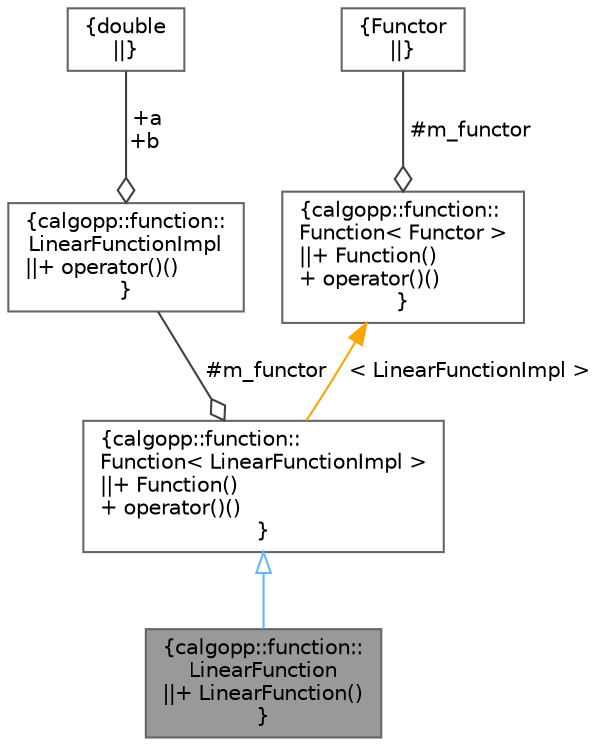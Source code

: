 digraph "calgopp::function::LinearFunction"
{
 // LATEX_PDF_SIZE
  bgcolor="transparent";
  edge [fontname=Helvetica,fontsize=10,labelfontname=Helvetica,labelfontsize=10];
  node [fontname=Helvetica,fontsize=10,shape=box,height=0.2,width=0.4];
  Node1 [label="{calgopp::function::\lLinearFunction\n||+ LinearFunction()\l}",height=0.2,width=0.4,color="gray40", fillcolor="grey60", style="filled", fontcolor="black",tooltip=" "];
  Node2 -> Node1 [dir="back",color="steelblue1",style="solid",arrowtail="onormal"];
  Node2 [label="{calgopp::function::\lFunction\< LinearFunctionImpl \>\n||+ Function()\l+ operator()()\l}",height=0.2,width=0.4,color="gray40", fillcolor="white", style="filled",URL="$classcalgopp_1_1function_1_1Function.html",tooltip=" "];
  Node3 -> Node2 [color="grey25",style="solid",label=" #m_functor" ,arrowhead="odiamond"];
  Node3 [label="{calgopp::function::\lLinearFunctionImpl\n||+ operator()()\l}",height=0.2,width=0.4,color="gray40", fillcolor="white", style="filled",URL="$structcalgopp_1_1function_1_1LinearFunctionImpl.html",tooltip=" "];
  Node4 -> Node3 [color="grey25",style="solid",label=" +a\n+b" ,arrowhead="odiamond"];
  Node4 [label="{double\n||}",height=0.2,width=0.4,color="gray40", fillcolor="white", style="filled",tooltip=" "];
  Node5 -> Node2 [dir="back",color="orange",style="solid",label=" \< LinearFunctionImpl \>" ];
  Node5 [label="{calgopp::function::\lFunction\< Functor \>\n||+ Function()\l+ operator()()\l}",height=0.2,width=0.4,color="gray40", fillcolor="white", style="filled",URL="$classcalgopp_1_1function_1_1Function.html",tooltip=" "];
  Node6 -> Node5 [color="grey25",style="solid",label=" #m_functor" ,arrowhead="odiamond"];
  Node6 [label="{Functor\n||}",height=0.2,width=0.4,color="gray40", fillcolor="white", style="filled",tooltip=" "];
}
